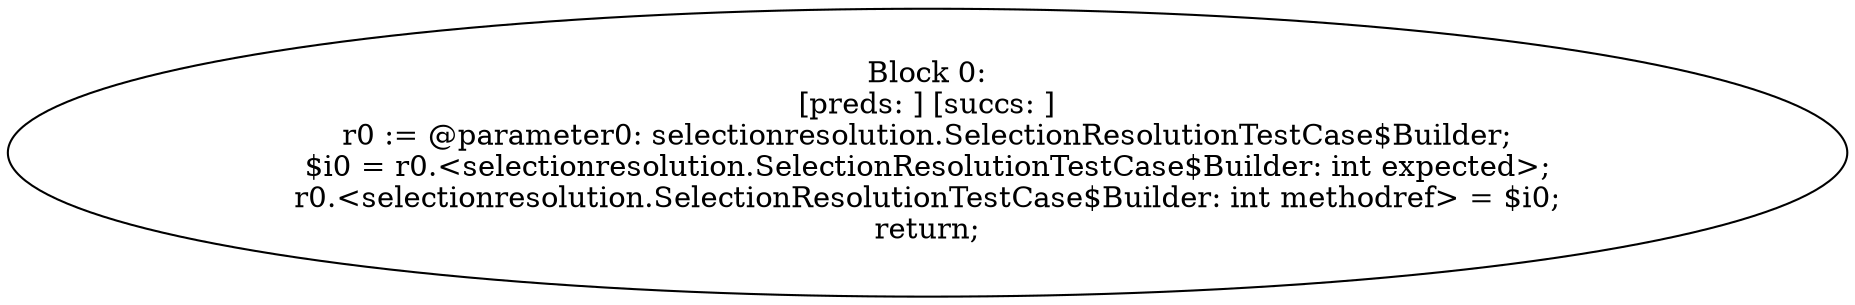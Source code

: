 digraph "unitGraph" {
    "Block 0:
[preds: ] [succs: ]
r0 := @parameter0: selectionresolution.SelectionResolutionTestCase$Builder;
$i0 = r0.<selectionresolution.SelectionResolutionTestCase$Builder: int expected>;
r0.<selectionresolution.SelectionResolutionTestCase$Builder: int methodref> = $i0;
return;
"
}
